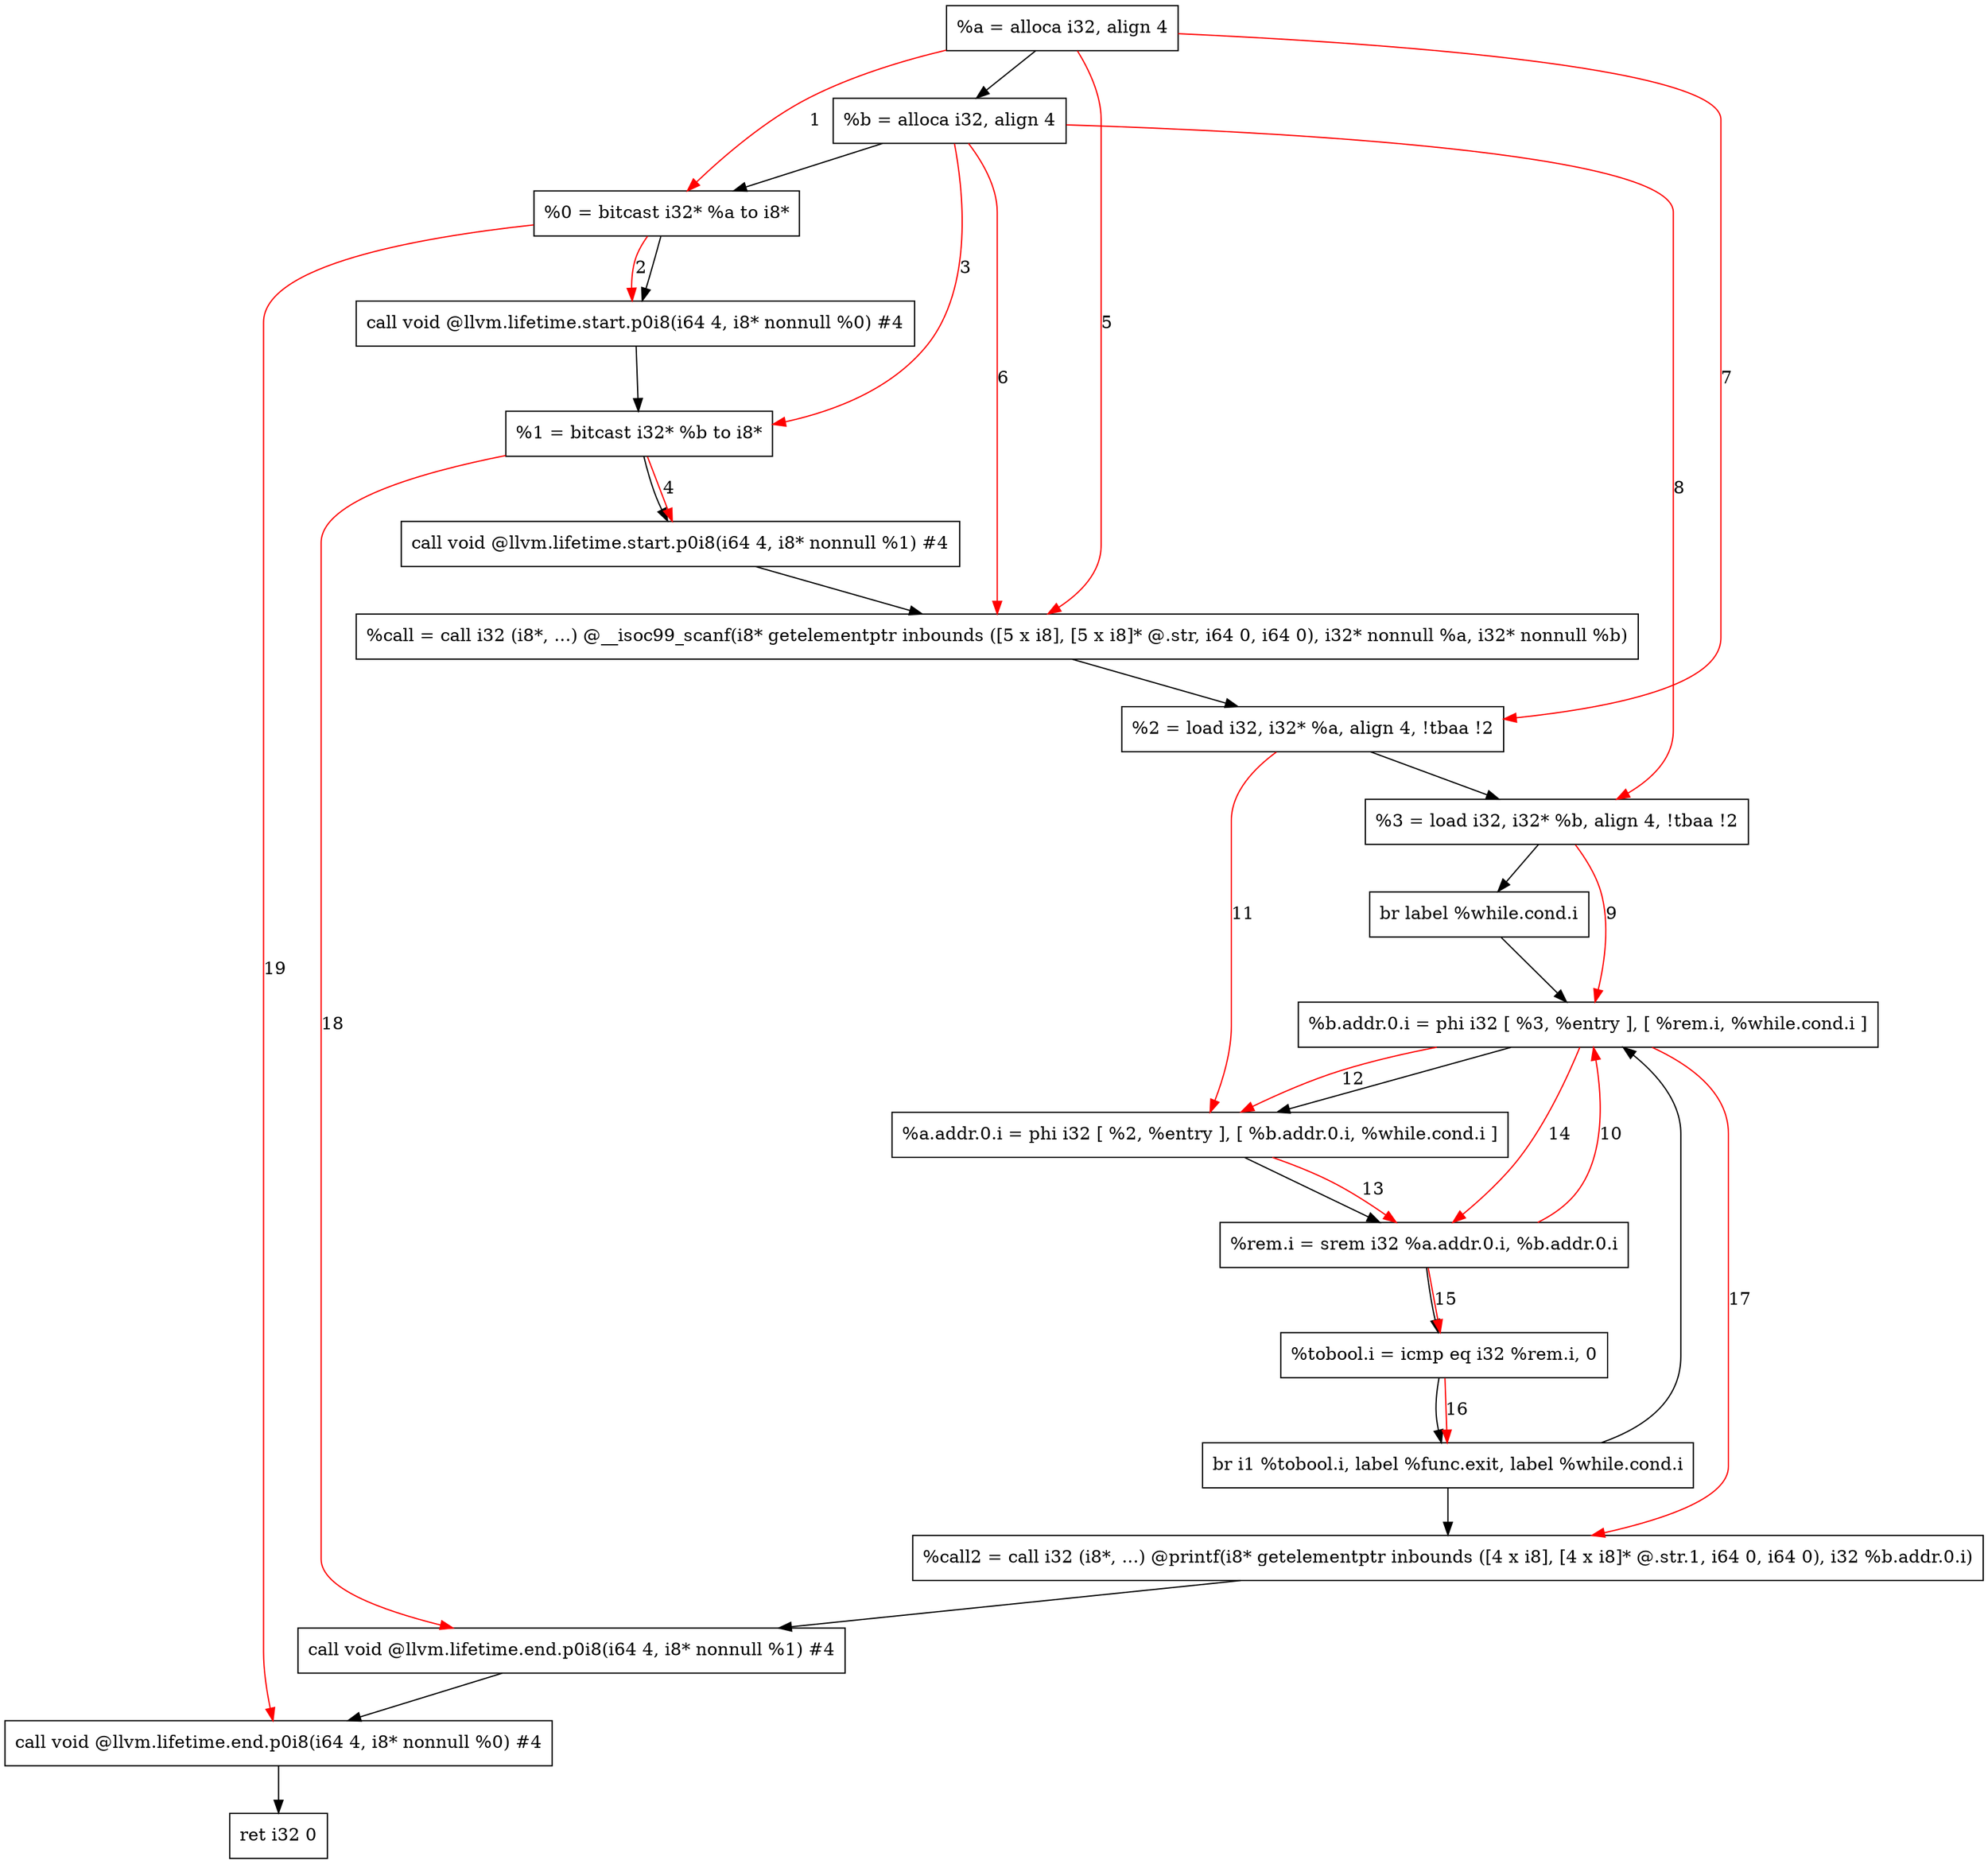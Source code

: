 digraph "CDFG for'main' function" {
	Node0x559f08db5a38[shape=record, label="  %a = alloca i32, align 4"]
	Node0x559f08db5ab8[shape=record, label="  %b = alloca i32, align 4"]
	Node0x559f08db5b38[shape=record, label="  %0 = bitcast i32* %a to i8*"]
	Node0x559f08db5d78[shape=record, label="  call void @llvm.lifetime.start.p0i8(i64 4, i8* nonnull %0) #4"]
	Node0x559f08db5e38[shape=record, label="  %1 = bitcast i32* %b to i8*"]
	Node0x559f08db5ee8[shape=record, label="  call void @llvm.lifetime.start.p0i8(i64 4, i8* nonnull %1) #4"]
	Node0x559f08db6360[shape=record, label="  %call = call i32 (i8*, ...) @__isoc99_scanf(i8* getelementptr inbounds ([5 x i8], [5 x i8]* @.str, i64 0, i64 0), i32* nonnull %a, i32* nonnull %b)"]
	Node0x559f08db6418[shape=record, label="  %2 = load i32, i32* %a, align 4, !tbaa !2"]
	Node0x559f08db7338[shape=record, label="  %3 = load i32, i32* %b, align 4, !tbaa !2"]
	Node0x559f08db7a88[shape=record, label="  br label %while.cond.i"]
	Node0x559f08db7b08[shape=record, label="  %b.addr.0.i = phi i32 [ %3, %entry ], [ %rem.i, %while.cond.i ]"]
	Node0x559f08db7bd8[shape=record, label="  %a.addr.0.i = phi i32 [ %2, %entry ], [ %b.addr.0.i, %while.cond.i ]"]
	Node0x559f08db7cd0[shape=record, label="  %rem.i = srem i32 %a.addr.0.i, %b.addr.0.i"]
	Node0x559f08db7d40[shape=record, label="  %tobool.i = icmp eq i32 %rem.i, 0"]
	Node0x559f08db7e48[shape=record, label="  br i1 %tobool.i, label %func.exit, label %while.cond.i"]
	Node0x559f08db8038[shape=record, label="  %call2 = call i32 (i8*, ...) @printf(i8* getelementptr inbounds ([4 x i8], [4 x i8]* @.str.1, i64 0, i64 0), i32 %b.addr.0.i)"]
	Node0x559f08db8208[shape=record, label="  call void @llvm.lifetime.end.p0i8(i64 4, i8* nonnull %1) #4"]
	Node0x559f08db8318[shape=record, label="  call void @llvm.lifetime.end.p0i8(i64 4, i8* nonnull %0) #4"]
	Node0x559f08db83d8[shape=record, label="  ret i32 0"]
	Node0x559f08db5a38 -> Node0x559f08db5ab8
	Node0x559f08db5ab8 -> Node0x559f08db5b38
	Node0x559f08db5b38 -> Node0x559f08db5d78
	Node0x559f08db5d78 -> Node0x559f08db5e38
	Node0x559f08db5e38 -> Node0x559f08db5ee8
	Node0x559f08db5ee8 -> Node0x559f08db6360
	Node0x559f08db6360 -> Node0x559f08db6418
	Node0x559f08db6418 -> Node0x559f08db7338
	Node0x559f08db7338 -> Node0x559f08db7a88
	Node0x559f08db7a88 -> Node0x559f08db7b08
	Node0x559f08db7b08 -> Node0x559f08db7bd8
	Node0x559f08db7bd8 -> Node0x559f08db7cd0
	Node0x559f08db7cd0 -> Node0x559f08db7d40
	Node0x559f08db7d40 -> Node0x559f08db7e48
	Node0x559f08db7e48 -> Node0x559f08db8038
	Node0x559f08db7e48 -> Node0x559f08db7b08
	Node0x559f08db8038 -> Node0x559f08db8208
	Node0x559f08db8208 -> Node0x559f08db8318
	Node0x559f08db8318 -> Node0x559f08db83d8
edge [color=red]
	Node0x559f08db5a38 -> Node0x559f08db5b38[label="1"]
	Node0x559f08db5b38 -> Node0x559f08db5d78[label="2"]
	Node0x559f08db5ab8 -> Node0x559f08db5e38[label="3"]
	Node0x559f08db5e38 -> Node0x559f08db5ee8[label="4"]
	Node0x559f08db5a38 -> Node0x559f08db6360[label="5"]
	Node0x559f08db5ab8 -> Node0x559f08db6360[label="6"]
	Node0x559f08db5a38 -> Node0x559f08db6418[label="7"]
	Node0x559f08db5ab8 -> Node0x559f08db7338[label="8"]
	Node0x559f08db7338 -> Node0x559f08db7b08[label="9"]
	Node0x559f08db7cd0 -> Node0x559f08db7b08[label="10"]
	Node0x559f08db6418 -> Node0x559f08db7bd8[label="11"]
	Node0x559f08db7b08 -> Node0x559f08db7bd8[label="12"]
	Node0x559f08db7bd8 -> Node0x559f08db7cd0[label="13"]
	Node0x559f08db7b08 -> Node0x559f08db7cd0[label="14"]
	Node0x559f08db7cd0 -> Node0x559f08db7d40[label="15"]
	Node0x559f08db7d40 -> Node0x559f08db7e48[label="16"]
	Node0x559f08db7b08 -> Node0x559f08db8038[label="17"]
	Node0x559f08db5e38 -> Node0x559f08db8208[label="18"]
	Node0x559f08db5b38 -> Node0x559f08db8318[label="19"]
}
